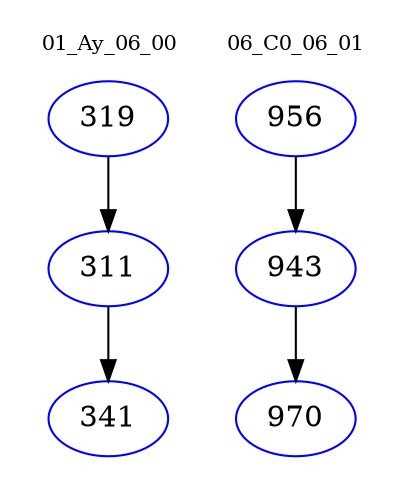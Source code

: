 digraph{
subgraph cluster_0 {
color = white
label = "01_Ay_06_00";
fontsize=10;
T0_319 [label="319", color="blue"]
T0_319 -> T0_311 [color="black"]
T0_311 [label="311", color="blue"]
T0_311 -> T0_341 [color="black"]
T0_341 [label="341", color="blue"]
}
subgraph cluster_1 {
color = white
label = "06_C0_06_01";
fontsize=10;
T1_956 [label="956", color="blue"]
T1_956 -> T1_943 [color="black"]
T1_943 [label="943", color="blue"]
T1_943 -> T1_970 [color="black"]
T1_970 [label="970", color="blue"]
}
}
